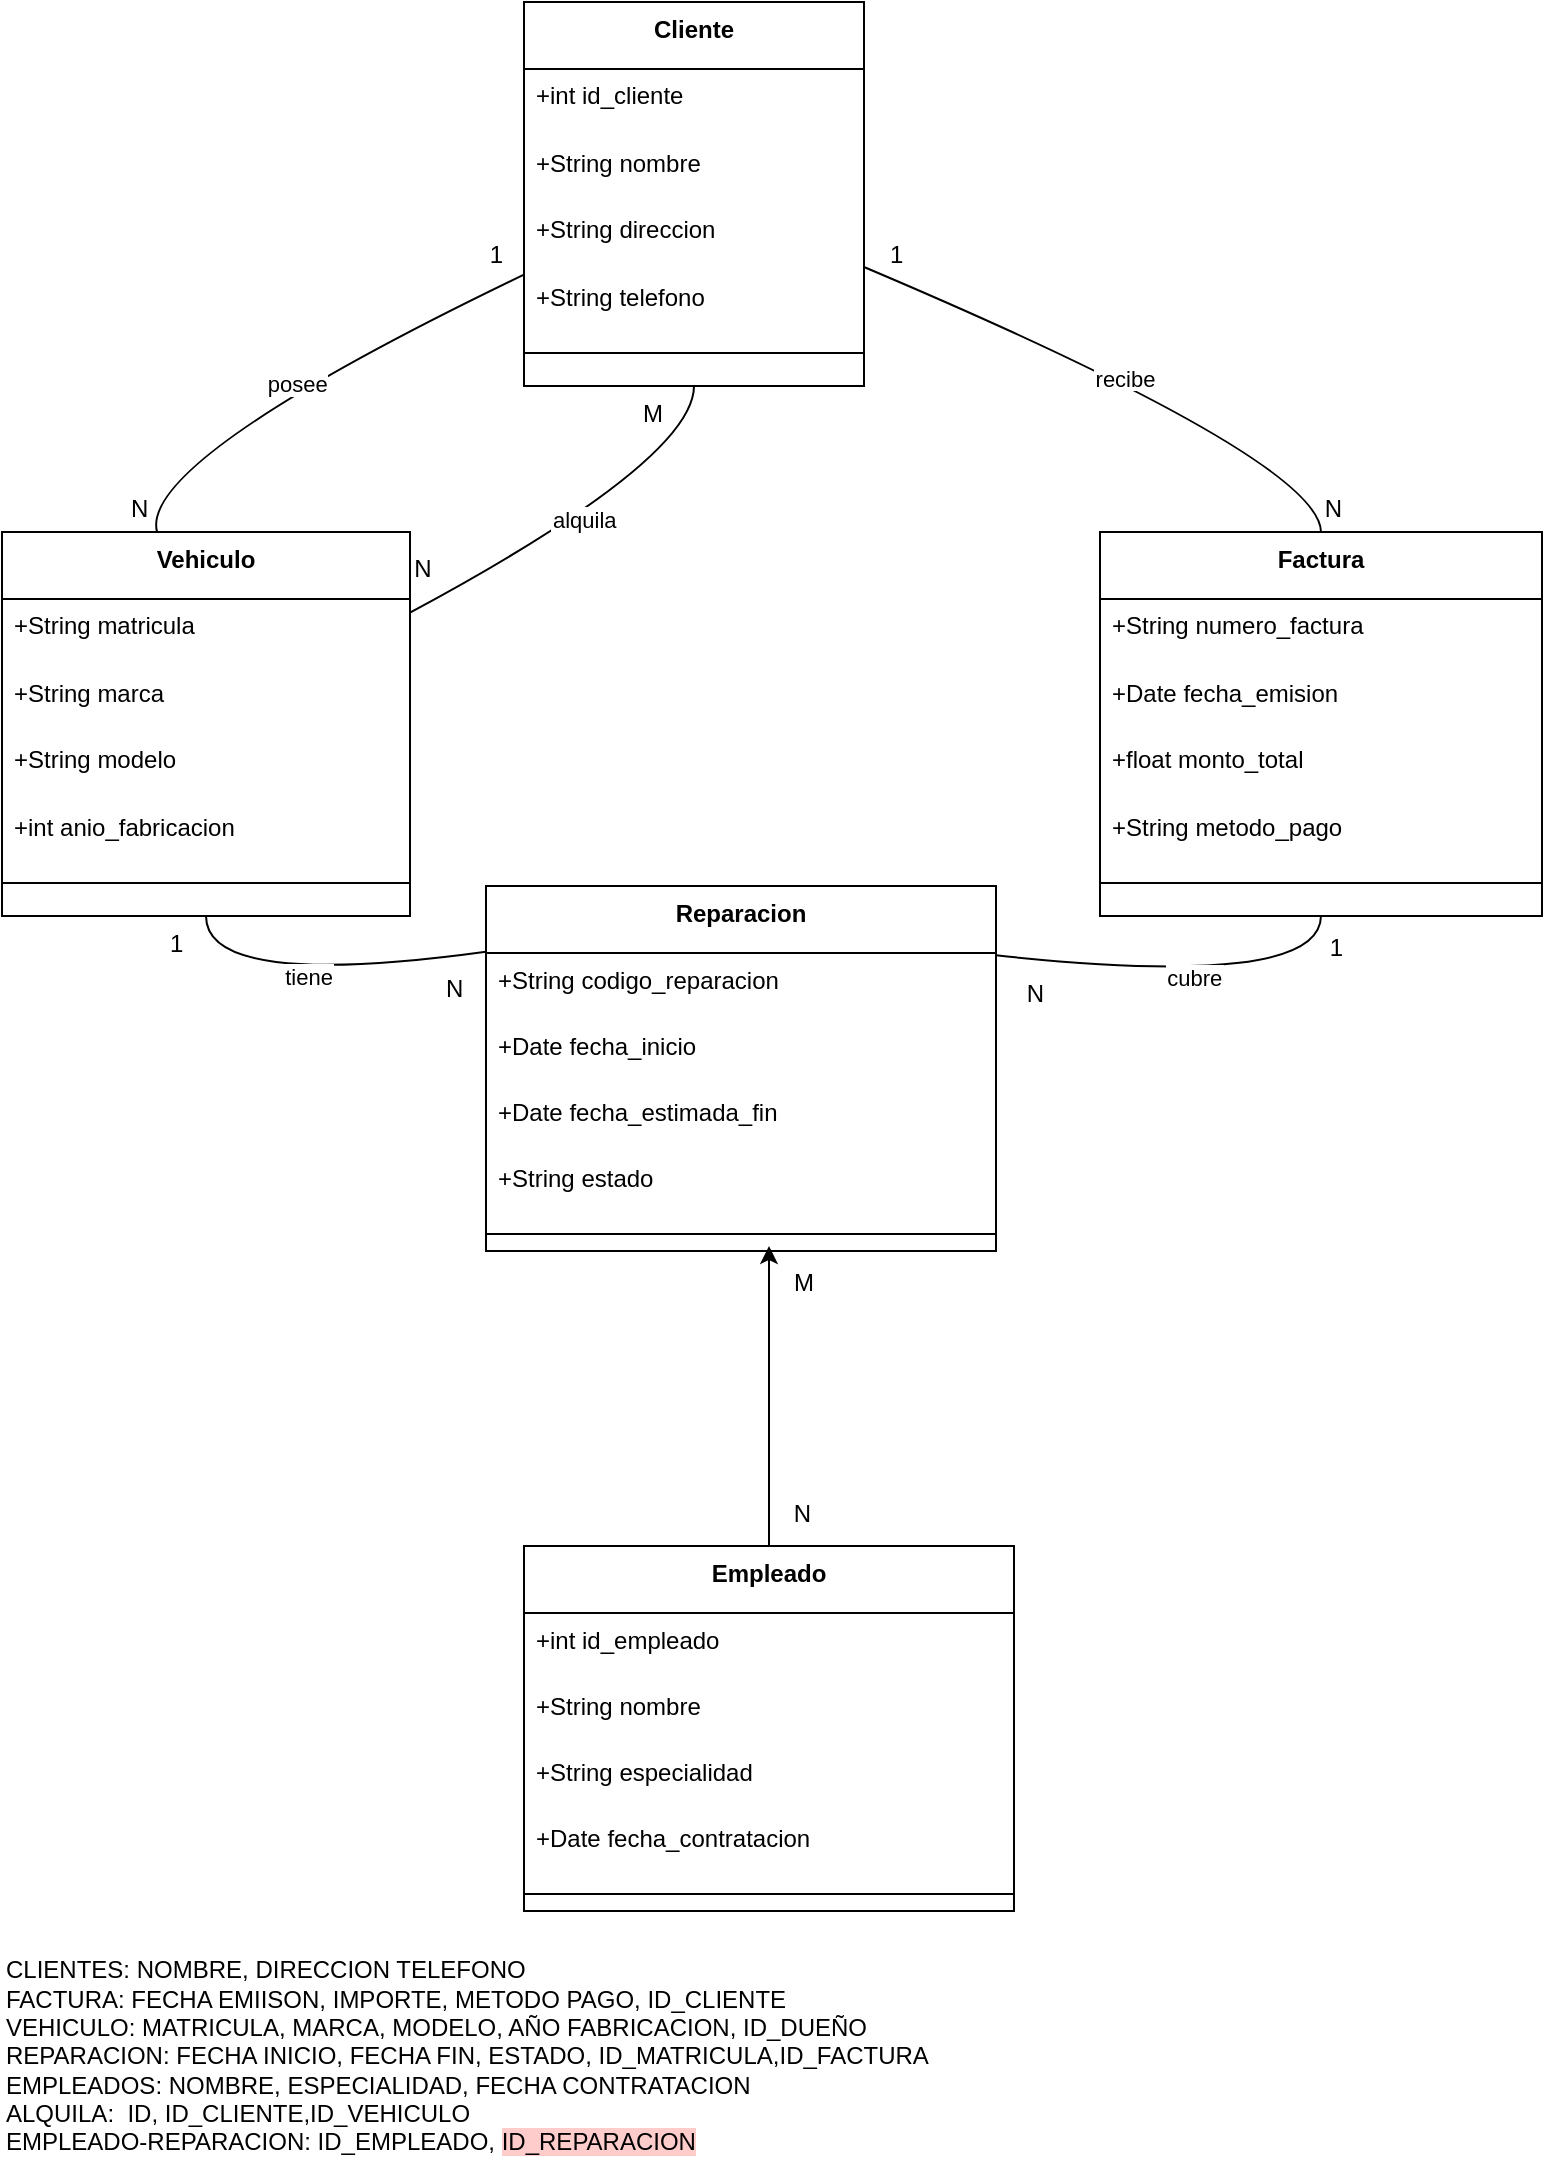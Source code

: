 <mxfile version="28.2.8">
  <diagram id="EVgqCpWDKN9iP9Nct6Ba" name="Página-1">
    <mxGraphModel dx="1188" dy="628" grid="1" gridSize="10" guides="1" tooltips="1" connect="1" arrows="1" fold="1" page="1" pageScale="1" pageWidth="827" pageHeight="1169" math="0" shadow="0">
      <root>
        <mxCell id="0" />
        <mxCell id="1" parent="0" />
        <mxCell id="2" value="Cliente" style="swimlane;fontStyle=1;align=center;verticalAlign=top;childLayout=stackLayout;horizontal=1;startSize=33.455;horizontalStack=0;resizeParent=1;resizeParentMax=0;resizeLast=0;collapsible=0;marginBottom=0;" parent="1" vertex="1">
          <mxGeometry x="269" y="8" width="170" height="192" as="geometry" />
        </mxCell>
        <mxCell id="3" value="+int id_cliente" style="text;strokeColor=none;fillColor=none;align=left;verticalAlign=top;spacingLeft=4;spacingRight=4;overflow=hidden;rotatable=0;points=[[0,0.5],[1,0.5]];portConstraint=eastwest;" parent="2" vertex="1">
          <mxGeometry y="33" width="170" height="33" as="geometry" />
        </mxCell>
        <mxCell id="4" value="+String nombre" style="text;strokeColor=none;fillColor=none;align=left;verticalAlign=top;spacingLeft=4;spacingRight=4;overflow=hidden;rotatable=0;points=[[0,0.5],[1,0.5]];portConstraint=eastwest;" parent="2" vertex="1">
          <mxGeometry y="67" width="170" height="33" as="geometry" />
        </mxCell>
        <mxCell id="5" value="+String direccion" style="text;strokeColor=none;fillColor=none;align=left;verticalAlign=top;spacingLeft=4;spacingRight=4;overflow=hidden;rotatable=0;points=[[0,0.5],[1,0.5]];portConstraint=eastwest;" parent="2" vertex="1">
          <mxGeometry y="100" width="170" height="33" as="geometry" />
        </mxCell>
        <mxCell id="6" value="+String telefono" style="text;strokeColor=none;fillColor=none;align=left;verticalAlign=top;spacingLeft=4;spacingRight=4;overflow=hidden;rotatable=0;points=[[0,0.5],[1,0.5]];portConstraint=eastwest;" parent="2" vertex="1">
          <mxGeometry y="134" width="170" height="33" as="geometry" />
        </mxCell>
        <mxCell id="7" style="line;strokeWidth=1;fillColor=none;align=left;verticalAlign=middle;spacingTop=-1;spacingLeft=3;spacingRight=3;rotatable=0;labelPosition=right;points=[];portConstraint=eastwest;strokeColor=inherit;" parent="2" vertex="1">
          <mxGeometry y="167" width="170" height="17" as="geometry" />
        </mxCell>
        <mxCell id="8" value="Vehiculo" style="swimlane;fontStyle=1;align=center;verticalAlign=top;childLayout=stackLayout;horizontal=1;startSize=33.455;horizontalStack=0;resizeParent=1;resizeParentMax=0;resizeLast=0;collapsible=0;marginBottom=0;" parent="1" vertex="1">
          <mxGeometry x="8" y="273" width="204" height="192" as="geometry" />
        </mxCell>
        <mxCell id="9" value="+String matricula" style="text;strokeColor=none;fillColor=none;align=left;verticalAlign=top;spacingLeft=4;spacingRight=4;overflow=hidden;rotatable=0;points=[[0,0.5],[1,0.5]];portConstraint=eastwest;" parent="8" vertex="1">
          <mxGeometry y="33" width="204" height="33" as="geometry" />
        </mxCell>
        <mxCell id="10" value="+String marca" style="text;strokeColor=none;fillColor=none;align=left;verticalAlign=top;spacingLeft=4;spacingRight=4;overflow=hidden;rotatable=0;points=[[0,0.5],[1,0.5]];portConstraint=eastwest;" parent="8" vertex="1">
          <mxGeometry y="67" width="204" height="33" as="geometry" />
        </mxCell>
        <mxCell id="11" value="+String modelo" style="text;strokeColor=none;fillColor=none;align=left;verticalAlign=top;spacingLeft=4;spacingRight=4;overflow=hidden;rotatable=0;points=[[0,0.5],[1,0.5]];portConstraint=eastwest;" parent="8" vertex="1">
          <mxGeometry y="100" width="204" height="33" as="geometry" />
        </mxCell>
        <mxCell id="12" value="+int anio_fabricacion" style="text;strokeColor=none;fillColor=none;align=left;verticalAlign=top;spacingLeft=4;spacingRight=4;overflow=hidden;rotatable=0;points=[[0,0.5],[1,0.5]];portConstraint=eastwest;" parent="8" vertex="1">
          <mxGeometry y="134" width="204" height="33" as="geometry" />
        </mxCell>
        <mxCell id="13" style="line;strokeWidth=1;fillColor=none;align=left;verticalAlign=middle;spacingTop=-1;spacingLeft=3;spacingRight=3;rotatable=0;labelPosition=right;points=[];portConstraint=eastwest;strokeColor=inherit;" parent="8" vertex="1">
          <mxGeometry y="167" width="204" height="17" as="geometry" />
        </mxCell>
        <mxCell id="14" value="Reparacion" style="swimlane;fontStyle=1;align=center;verticalAlign=top;childLayout=stackLayout;horizontal=1;startSize=33.455;horizontalStack=0;resizeParent=1;resizeParentMax=0;resizeLast=0;collapsible=0;marginBottom=0;" parent="1" vertex="1">
          <mxGeometry x="250" y="450" width="255" height="182.455" as="geometry" />
        </mxCell>
        <mxCell id="15" value="+String codigo_reparacion" style="text;strokeColor=none;fillColor=none;align=left;verticalAlign=top;spacingLeft=4;spacingRight=4;overflow=hidden;rotatable=0;points=[[0,0.5],[1,0.5]];portConstraint=eastwest;" parent="14" vertex="1">
          <mxGeometry y="33.455" width="255" height="33" as="geometry" />
        </mxCell>
        <mxCell id="16" value="+Date fecha_inicio" style="text;strokeColor=none;fillColor=none;align=left;verticalAlign=top;spacingLeft=4;spacingRight=4;overflow=hidden;rotatable=0;points=[[0,0.5],[1,0.5]];portConstraint=eastwest;" parent="14" vertex="1">
          <mxGeometry y="66.455" width="255" height="33" as="geometry" />
        </mxCell>
        <mxCell id="17" value="+Date fecha_estimada_fin" style="text;strokeColor=none;fillColor=none;align=left;verticalAlign=top;spacingLeft=4;spacingRight=4;overflow=hidden;rotatable=0;points=[[0,0.5],[1,0.5]];portConstraint=eastwest;" parent="14" vertex="1">
          <mxGeometry y="99.455" width="255" height="33" as="geometry" />
        </mxCell>
        <mxCell id="18" value="+String estado" style="text;strokeColor=none;fillColor=none;align=left;verticalAlign=top;spacingLeft=4;spacingRight=4;overflow=hidden;rotatable=0;points=[[0,0.5],[1,0.5]];portConstraint=eastwest;" parent="14" vertex="1">
          <mxGeometry y="132.455" width="255" height="33" as="geometry" />
        </mxCell>
        <mxCell id="19" style="line;strokeWidth=1;fillColor=none;align=left;verticalAlign=middle;spacingTop=-1;spacingLeft=3;spacingRight=3;rotatable=0;labelPosition=right;points=[];portConstraint=eastwest;strokeColor=inherit;" parent="14" vertex="1">
          <mxGeometry y="165.455" width="255" height="17" as="geometry" />
        </mxCell>
        <mxCell id="20" value="Factura" style="swimlane;fontStyle=1;align=center;verticalAlign=top;childLayout=stackLayout;horizontal=1;startSize=33.455;horizontalStack=0;resizeParent=1;resizeParentMax=0;resizeLast=0;collapsible=0;marginBottom=0;" parent="1" vertex="1">
          <mxGeometry x="557" y="273" width="221" height="192" as="geometry" />
        </mxCell>
        <mxCell id="21" value="+String numero_factura" style="text;strokeColor=none;fillColor=none;align=left;verticalAlign=top;spacingLeft=4;spacingRight=4;overflow=hidden;rotatable=0;points=[[0,0.5],[1,0.5]];portConstraint=eastwest;" parent="20" vertex="1">
          <mxGeometry y="33" width="221" height="33" as="geometry" />
        </mxCell>
        <mxCell id="22" value="+Date fecha_emision" style="text;strokeColor=none;fillColor=none;align=left;verticalAlign=top;spacingLeft=4;spacingRight=4;overflow=hidden;rotatable=0;points=[[0,0.5],[1,0.5]];portConstraint=eastwest;" parent="20" vertex="1">
          <mxGeometry y="67" width="221" height="33" as="geometry" />
        </mxCell>
        <mxCell id="23" value="+float monto_total" style="text;strokeColor=none;fillColor=none;align=left;verticalAlign=top;spacingLeft=4;spacingRight=4;overflow=hidden;rotatable=0;points=[[0,0.5],[1,0.5]];portConstraint=eastwest;" parent="20" vertex="1">
          <mxGeometry y="100" width="221" height="33" as="geometry" />
        </mxCell>
        <mxCell id="24" value="+String metodo_pago" style="text;strokeColor=none;fillColor=none;align=left;verticalAlign=top;spacingLeft=4;spacingRight=4;overflow=hidden;rotatable=0;points=[[0,0.5],[1,0.5]];portConstraint=eastwest;" parent="20" vertex="1">
          <mxGeometry y="134" width="221" height="33" as="geometry" />
        </mxCell>
        <mxCell id="25" style="line;strokeWidth=1;fillColor=none;align=left;verticalAlign=middle;spacingTop=-1;spacingLeft=3;spacingRight=3;rotatable=0;labelPosition=right;points=[];portConstraint=eastwest;strokeColor=inherit;" parent="20" vertex="1">
          <mxGeometry y="167" width="221" height="17" as="geometry" />
        </mxCell>
        <mxCell id="CXpZqYeXkPHlKMWzV48j-51" style="edgeStyle=orthogonalEdgeStyle;rounded=0;orthogonalLoop=1;jettySize=auto;html=1;" edge="1" parent="1" source="26">
          <mxGeometry relative="1" as="geometry">
            <mxPoint x="391.5" y="630" as="targetPoint" />
          </mxGeometry>
        </mxCell>
        <mxCell id="26" value="Empleado" style="swimlane;fontStyle=1;align=center;verticalAlign=top;childLayout=stackLayout;horizontal=1;startSize=33.455;horizontalStack=0;resizeParent=1;resizeParentMax=0;resizeLast=0;collapsible=0;marginBottom=0;" parent="1" vertex="1">
          <mxGeometry x="269" y="780" width="245" height="182.455" as="geometry" />
        </mxCell>
        <mxCell id="27" value="+int id_empleado" style="text;strokeColor=none;fillColor=none;align=left;verticalAlign=top;spacingLeft=4;spacingRight=4;overflow=hidden;rotatable=0;points=[[0,0.5],[1,0.5]];portConstraint=eastwest;" parent="26" vertex="1">
          <mxGeometry y="33.455" width="245" height="33" as="geometry" />
        </mxCell>
        <mxCell id="28" value="+String nombre" style="text;strokeColor=none;fillColor=none;align=left;verticalAlign=top;spacingLeft=4;spacingRight=4;overflow=hidden;rotatable=0;points=[[0,0.5],[1,0.5]];portConstraint=eastwest;" parent="26" vertex="1">
          <mxGeometry y="66.455" width="245" height="33" as="geometry" />
        </mxCell>
        <mxCell id="29" value="+String especialidad" style="text;strokeColor=none;fillColor=none;align=left;verticalAlign=top;spacingLeft=4;spacingRight=4;overflow=hidden;rotatable=0;points=[[0,0.5],[1,0.5]];portConstraint=eastwest;" parent="26" vertex="1">
          <mxGeometry y="99.455" width="245" height="33" as="geometry" />
        </mxCell>
        <mxCell id="30" value="+Date fecha_contratacion" style="text;strokeColor=none;fillColor=none;align=left;verticalAlign=top;spacingLeft=4;spacingRight=4;overflow=hidden;rotatable=0;points=[[0,0.5],[1,0.5]];portConstraint=eastwest;" parent="26" vertex="1">
          <mxGeometry y="132.455" width="245" height="33" as="geometry" />
        </mxCell>
        <mxCell id="31" style="line;strokeWidth=1;fillColor=none;align=left;verticalAlign=middle;spacingTop=-1;spacingLeft=3;spacingRight=3;rotatable=0;labelPosition=right;points=[];portConstraint=eastwest;strokeColor=inherit;" parent="26" vertex="1">
          <mxGeometry y="165.455" width="245" height="17" as="geometry" />
        </mxCell>
        <mxCell id="32" value="posee" style="curved=1;startArrow=none;endArrow=none;exitX=0;exitY=0.71;entryX=0.38;entryY=0;" parent="1" source="2" target="8" edge="1">
          <mxGeometry relative="1" as="geometry">
            <Array as="points">
              <mxPoint x="76" y="237" />
            </Array>
          </mxGeometry>
        </mxCell>
        <mxCell id="33" value="1" style="edgeLabel;resizable=0;labelBackgroundColor=none;fontSize=12;align=right;verticalAlign=top;" parent="32" vertex="1">
          <mxGeometry x="-1" relative="1" as="geometry">
            <mxPoint x="-9" y="-24" as="offset" />
          </mxGeometry>
        </mxCell>
        <mxCell id="34" value="N" style="edgeLabel;resizable=0;labelBackgroundColor=none;fontSize=12;align=left;verticalAlign=bottom;" parent="32" vertex="1">
          <mxGeometry x="1" relative="1" as="geometry">
            <mxPoint x="-15" y="-3" as="offset" />
          </mxGeometry>
        </mxCell>
        <mxCell id="35" value="tiene" style="curved=1;startArrow=none;endArrow=none;exitX=0.5;exitY=1;entryX=0;entryY=0.18;" parent="1" source="8" target="14" edge="1">
          <mxGeometry relative="1" as="geometry">
            <Array as="points">
              <mxPoint x="110" y="502" />
            </Array>
          </mxGeometry>
        </mxCell>
        <mxCell id="36" value="1" style="edgeLabel;resizable=0;labelBackgroundColor=none;fontSize=12;align=left;verticalAlign=top;" parent="35" vertex="1">
          <mxGeometry x="-1" relative="1" as="geometry">
            <mxPoint x="-20" as="offset" />
          </mxGeometry>
        </mxCell>
        <mxCell id="37" value="N" style="edgeLabel;resizable=0;labelBackgroundColor=none;fontSize=12;align=right;verticalAlign=bottom;" parent="35" vertex="1">
          <mxGeometry x="1" relative="1" as="geometry">
            <mxPoint x="-10" y="27" as="offset" />
          </mxGeometry>
        </mxCell>
        <mxCell id="38" value="recibe" style="curved=1;startArrow=none;endArrow=none;exitX=1;exitY=0.69;entryX=0.5;entryY=0;" parent="1" source="2" target="20" edge="1">
          <mxGeometry relative="1" as="geometry">
            <Array as="points">
              <mxPoint x="667" y="237" />
            </Array>
          </mxGeometry>
        </mxCell>
        <mxCell id="39" value="1" style="edgeLabel;resizable=0;labelBackgroundColor=none;fontSize=12;align=left;verticalAlign=top;" parent="38" vertex="1">
          <mxGeometry x="-1" relative="1" as="geometry">
            <mxPoint x="11" y="-20" as="offset" />
          </mxGeometry>
        </mxCell>
        <mxCell id="40" value="N" style="edgeLabel;resizable=0;labelBackgroundColor=none;fontSize=12;align=right;verticalAlign=bottom;" parent="38" vertex="1">
          <mxGeometry x="1" relative="1" as="geometry">
            <mxPoint x="12" y="-3" as="offset" />
          </mxGeometry>
        </mxCell>
        <mxCell id="44" value="alquila" style="curved=1;startArrow=none;endArrow=none;exitX=0.5;exitY=1;entryX=1;entryY=0.21;" parent="1" source="2" target="8" edge="1">
          <mxGeometry relative="1" as="geometry">
            <Array as="points">
              <mxPoint x="354" y="237" />
            </Array>
          </mxGeometry>
        </mxCell>
        <mxCell id="45" value="M" style="edgeLabel;resizable=0;labelBackgroundColor=none;fontSize=12;align=right;verticalAlign=top;" parent="44" vertex="1">
          <mxGeometry x="-1" relative="1" as="geometry">
            <mxPoint x="-14" as="offset" />
          </mxGeometry>
        </mxCell>
        <mxCell id="46" value="N" style="edgeLabel;resizable=0;labelBackgroundColor=none;fontSize=12;align=left;verticalAlign=bottom;" parent="44" vertex="1">
          <mxGeometry x="1" relative="1" as="geometry">
            <mxPoint y="-13" as="offset" />
          </mxGeometry>
        </mxCell>
        <mxCell id="47" value="cubre" style="curved=1;startArrow=none;endArrow=none;exitX=0.5;exitY=1;entryX=1;entryY=0.19;" parent="1" source="20" target="14" edge="1">
          <mxGeometry relative="1" as="geometry">
            <Array as="points">
              <mxPoint x="667" y="502" />
            </Array>
          </mxGeometry>
        </mxCell>
        <mxCell id="48" value="N" style="edgeLabel;resizable=0;labelBackgroundColor=none;fontSize=12;align=right;verticalAlign=top;" parent="47" vertex="1">
          <mxGeometry x="-1" relative="1" as="geometry">
            <mxPoint x="-137" y="25" as="offset" />
          </mxGeometry>
        </mxCell>
        <mxCell id="49" value="1" style="edgeLabel;resizable=0;labelBackgroundColor=none;fontSize=12;align=left;verticalAlign=bottom;" parent="47" vertex="1">
          <mxGeometry x="1" relative="1" as="geometry">
            <mxPoint x="165" y="5" as="offset" />
          </mxGeometry>
        </mxCell>
        <mxCell id="CXpZqYeXkPHlKMWzV48j-52" value="M" style="edgeLabel;resizable=0;labelBackgroundColor=none;fontSize=12;align=left;verticalAlign=bottom;" vertex="1" parent="1">
          <mxGeometry x="450" y="670" as="geometry">
            <mxPoint x="-48" y="-13" as="offset" />
          </mxGeometry>
        </mxCell>
        <mxCell id="CXpZqYeXkPHlKMWzV48j-56" value="N" style="edgeLabel;resizable=0;labelBackgroundColor=none;fontSize=12;align=right;verticalAlign=top;" vertex="1" parent="1">
          <mxGeometry x="414" y="750" as="geometry" />
        </mxCell>
        <mxCell id="CXpZqYeXkPHlKMWzV48j-58" value="&lt;div align=&quot;left&quot;&gt;CLIENTES: NOMBRE, DIRECCION TELEFONO&lt;/div&gt;&lt;div align=&quot;left&quot;&gt;FACTURA: FECHA EMIISON, IMPORTE, METODO PAGO, ID_CLIENTE&lt;/div&gt;&lt;div align=&quot;left&quot;&gt;VEHICULO: MATRICULA, MARCA, MODELO, AÑO FABRICACION, ID_DUEÑO&lt;/div&gt;&lt;div align=&quot;left&quot;&gt;&lt;span style=&quot;background-color: rgb(255, 204, 204);&quot;&gt;&lt;span style=&quot;background-color: light-dark(#ffffff, var(--ge-dark-color, #121212));&quot;&gt;REPARACION&lt;/span&gt;&lt;/span&gt;: FECHA INICIO, FECHA FIN, ESTADO, ID_MATRICULA,ID_FACTURA&lt;/div&gt;&lt;div align=&quot;left&quot;&gt;EMPLEADOS: NOMBRE, ESPECIALIDAD, FECHA CONTRATACION&lt;/div&gt;&lt;div align=&quot;left&quot;&gt;ALQUILA:&amp;nbsp; ID, ID_CLIENTE,ID_VEHICULO&lt;/div&gt;&lt;div align=&quot;left&quot;&gt;EMPLEADO-REPARACION: ID_EMPLEADO, &lt;span style=&quot;background-color: rgb(255, 204, 204);&quot;&gt;&lt;span style=&quot;background-color: light-dark(#ffffff, var(--ge-dark-color, #121212));&quot;&gt;&lt;span style=&quot;background-color: rgb(255, 204, 204);&quot;&gt;ID_REPARACION&lt;/span&gt;&lt;/span&gt;&lt;/span&gt;&lt;/div&gt;" style="text;html=1;whiteSpace=wrap;strokeColor=none;fillColor=none;align=left;verticalAlign=middle;rounded=0;" vertex="1" parent="1">
          <mxGeometry x="8" y="980" width="630" height="110" as="geometry" />
        </mxCell>
      </root>
    </mxGraphModel>
  </diagram>
</mxfile>
